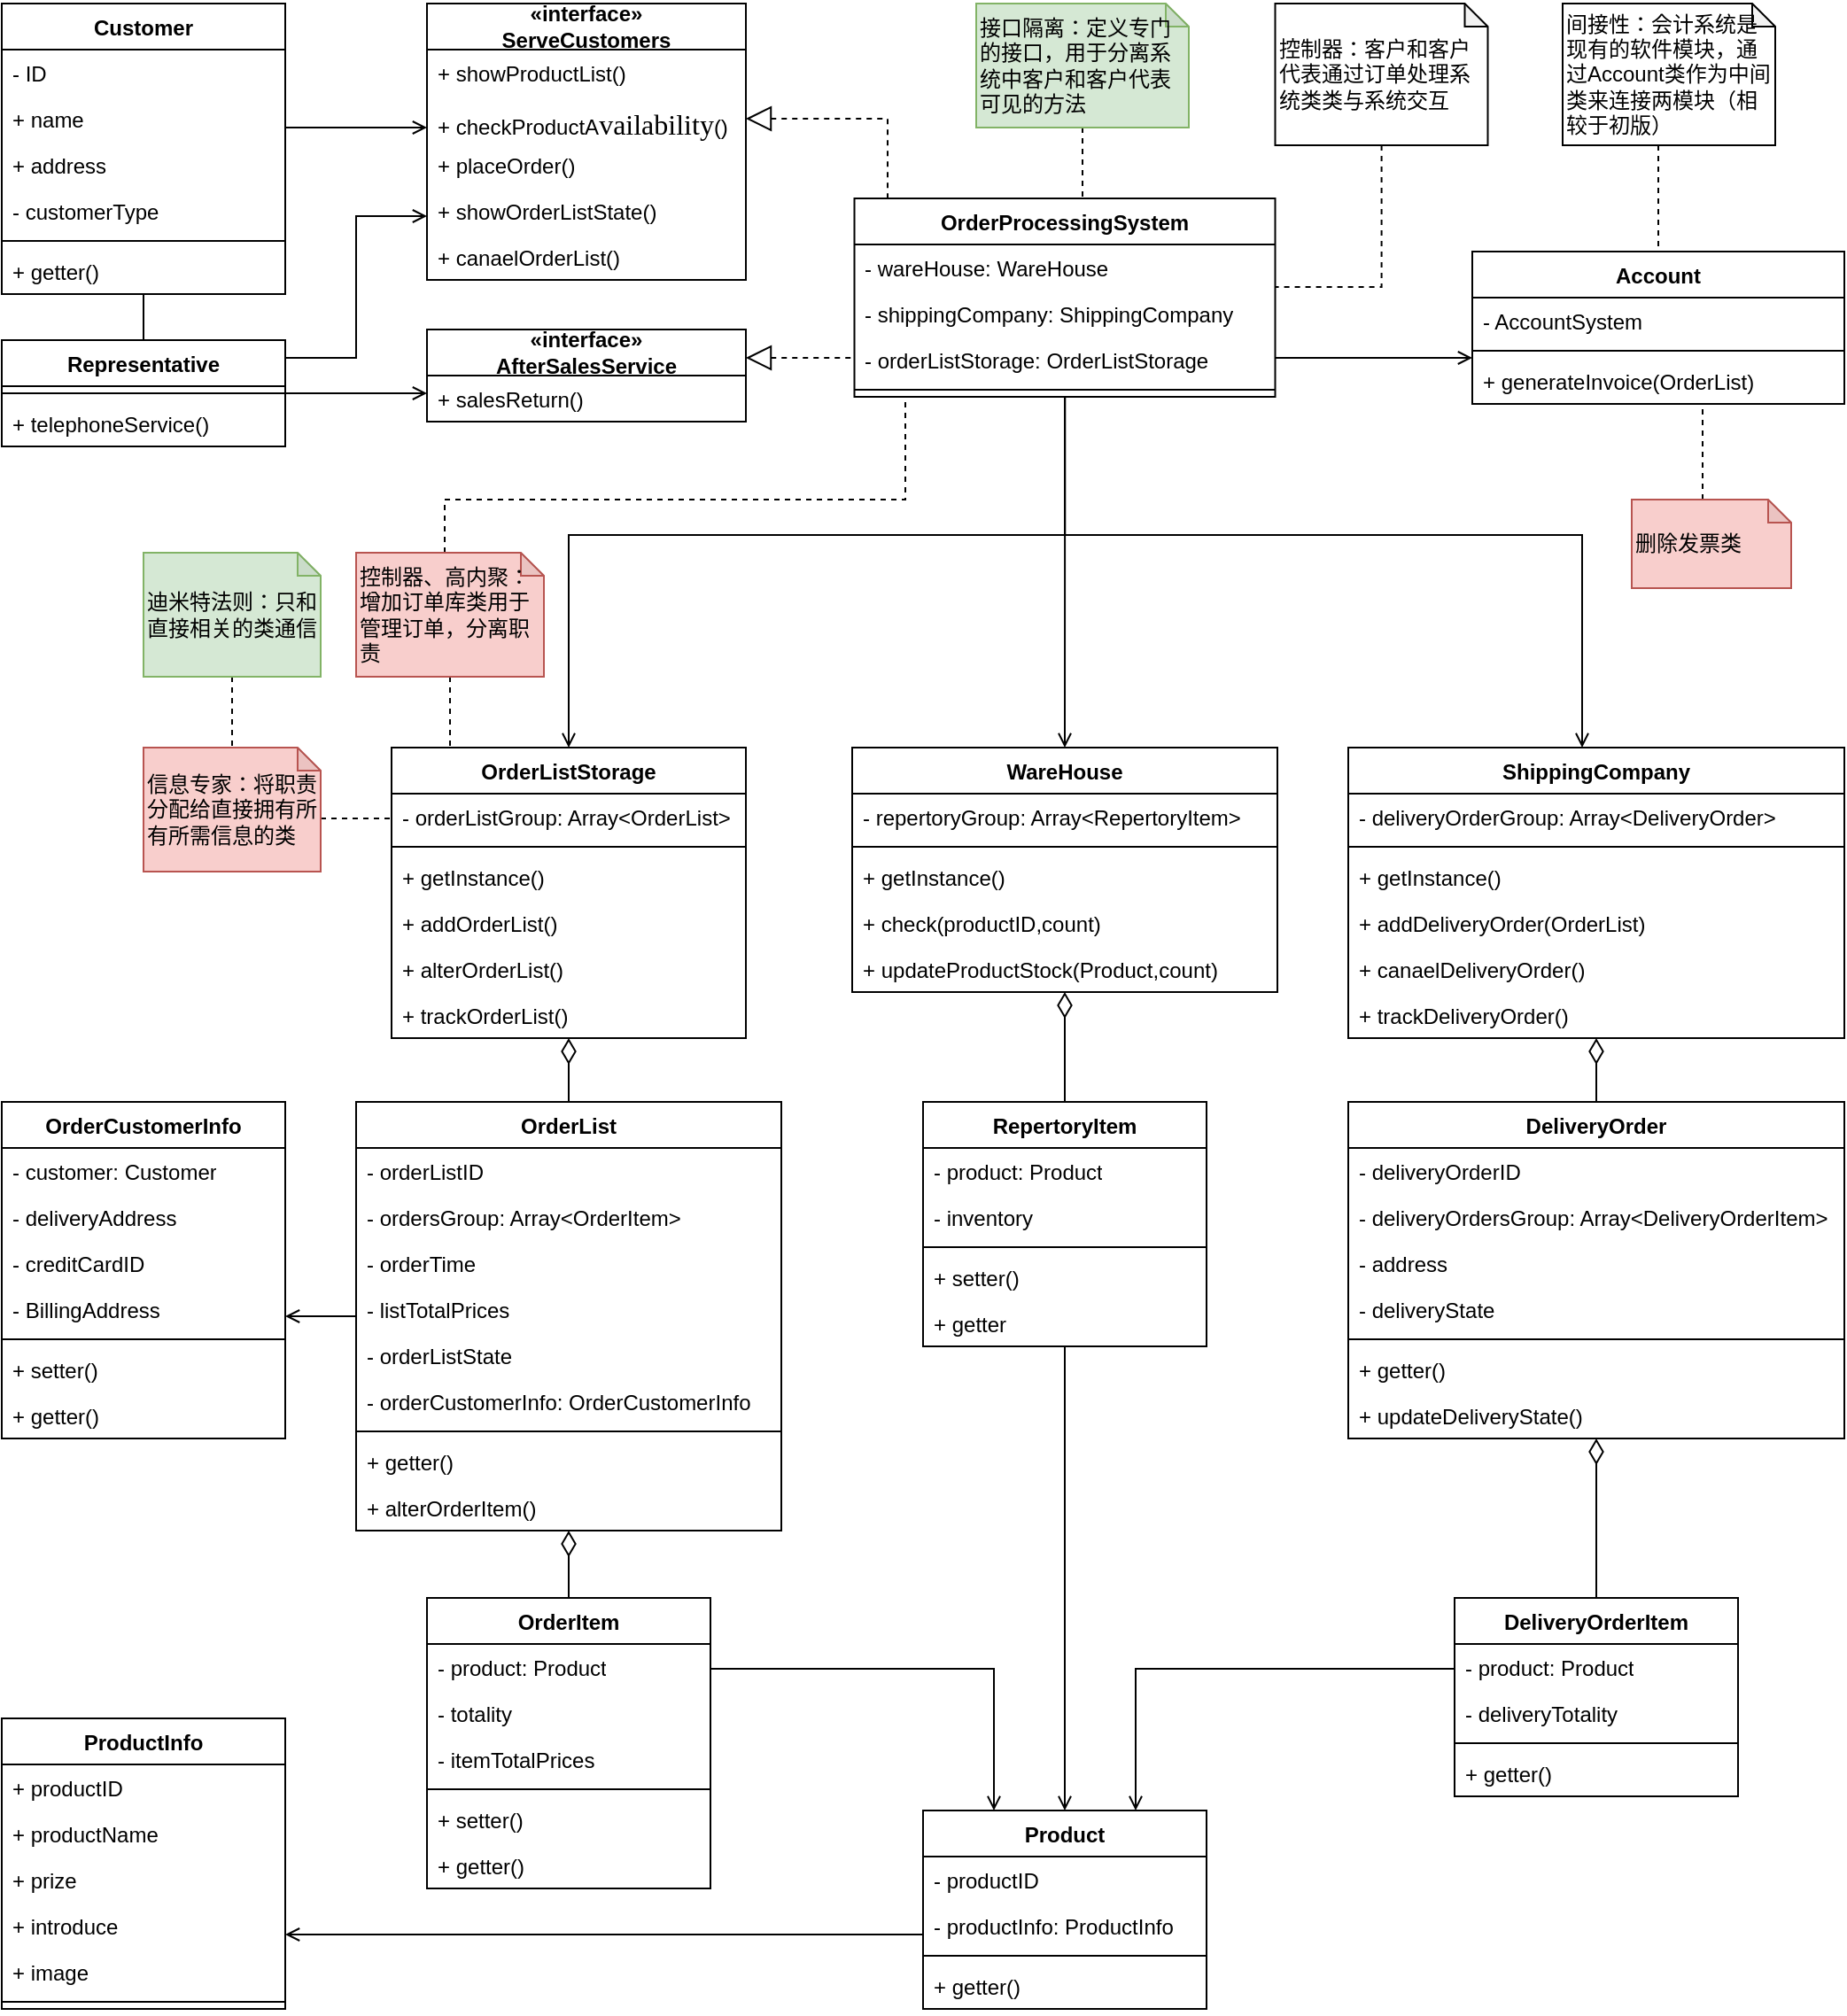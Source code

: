 <mxfile version="24.4.9" type="github">
  <diagram name="第 1 页" id="YoLmvKz0ONcq8kvsNemW">
    <mxGraphModel dx="1226" dy="1838" grid="1" gridSize="10" guides="1" tooltips="1" connect="1" arrows="1" fold="1" page="1" pageScale="1" pageWidth="827" pageHeight="1169" math="0" shadow="0">
      <root>
        <mxCell id="0" />
        <mxCell id="1" parent="0" />
        <mxCell id="kag4OPYqTZF7L1LVvonz-1" style="edgeStyle=orthogonalEdgeStyle;rounded=0;orthogonalLoop=1;jettySize=auto;html=1;endArrow=none;endFill=0;movable=1;resizable=1;rotatable=1;deletable=1;editable=1;locked=0;connectable=1;" edge="1" parent="1" source="kag4OPYqTZF7L1LVvonz-3" target="kag4OPYqTZF7L1LVvonz-12">
          <mxGeometry relative="1" as="geometry">
            <Array as="points">
              <mxPoint x="320" y="220" />
            </Array>
          </mxGeometry>
        </mxCell>
        <mxCell id="kag4OPYqTZF7L1LVvonz-2" style="edgeStyle=orthogonalEdgeStyle;rounded=0;orthogonalLoop=1;jettySize=auto;html=1;endArrow=open;endFill=0;movable=1;resizable=1;rotatable=1;deletable=1;editable=1;locked=0;connectable=1;" edge="1" parent="1" source="kag4OPYqTZF7L1LVvonz-3" target="kag4OPYqTZF7L1LVvonz-122">
          <mxGeometry relative="1" as="geometry">
            <Array as="points">
              <mxPoint x="470" y="70" />
              <mxPoint x="470" y="70" />
            </Array>
          </mxGeometry>
        </mxCell>
        <mxCell id="kag4OPYqTZF7L1LVvonz-3" value="Customer" style="swimlane;fontStyle=1;align=center;verticalAlign=top;childLayout=stackLayout;horizontal=1;startSize=26;horizontalStack=0;resizeParent=1;resizeParentMax=0;resizeLast=0;collapsible=1;marginBottom=0;whiteSpace=wrap;html=1;movable=1;resizable=1;rotatable=1;deletable=1;editable=1;locked=0;connectable=1;" vertex="1" parent="1">
          <mxGeometry x="240" width="160" height="164" as="geometry" />
        </mxCell>
        <mxCell id="kag4OPYqTZF7L1LVvonz-4" value="- ID" style="text;strokeColor=none;fillColor=none;align=left;verticalAlign=top;spacingLeft=4;spacingRight=4;overflow=hidden;rotatable=1;points=[[0,0.5],[1,0.5]];portConstraint=eastwest;whiteSpace=wrap;html=1;movable=1;resizable=1;deletable=1;editable=1;locked=0;connectable=1;" vertex="1" parent="kag4OPYqTZF7L1LVvonz-3">
          <mxGeometry y="26" width="160" height="26" as="geometry" />
        </mxCell>
        <mxCell id="kag4OPYqTZF7L1LVvonz-5" value="+ name" style="text;strokeColor=none;fillColor=none;align=left;verticalAlign=top;spacingLeft=4;spacingRight=4;overflow=hidden;rotatable=1;points=[[0,0.5],[1,0.5]];portConstraint=eastwest;whiteSpace=wrap;html=1;movable=1;resizable=1;deletable=1;editable=1;locked=0;connectable=1;" vertex="1" parent="kag4OPYqTZF7L1LVvonz-3">
          <mxGeometry y="52" width="160" height="26" as="geometry" />
        </mxCell>
        <mxCell id="kag4OPYqTZF7L1LVvonz-6" value="+ address" style="text;strokeColor=none;fillColor=none;align=left;verticalAlign=top;spacingLeft=4;spacingRight=4;overflow=hidden;rotatable=1;points=[[0,0.5],[1,0.5]];portConstraint=eastwest;whiteSpace=wrap;html=1;movable=1;resizable=1;deletable=1;editable=1;locked=0;connectable=1;" vertex="1" parent="kag4OPYqTZF7L1LVvonz-3">
          <mxGeometry y="78" width="160" height="26" as="geometry" />
        </mxCell>
        <mxCell id="kag4OPYqTZF7L1LVvonz-7" value="- customerType" style="text;strokeColor=none;fillColor=none;align=left;verticalAlign=top;spacingLeft=4;spacingRight=4;overflow=hidden;rotatable=1;points=[[0,0.5],[1,0.5]];portConstraint=eastwest;whiteSpace=wrap;html=1;movable=1;resizable=1;deletable=1;editable=1;locked=0;connectable=1;" vertex="1" parent="kag4OPYqTZF7L1LVvonz-3">
          <mxGeometry y="104" width="160" height="26" as="geometry" />
        </mxCell>
        <mxCell id="kag4OPYqTZF7L1LVvonz-8" value="" style="line;strokeWidth=1;fillColor=none;align=left;verticalAlign=middle;spacingTop=-1;spacingLeft=3;spacingRight=3;rotatable=1;labelPosition=right;points=[];portConstraint=eastwest;strokeColor=inherit;movable=1;resizable=1;deletable=1;editable=1;locked=0;connectable=1;" vertex="1" parent="kag4OPYqTZF7L1LVvonz-3">
          <mxGeometry y="130" width="160" height="8" as="geometry" />
        </mxCell>
        <mxCell id="kag4OPYqTZF7L1LVvonz-9" value="+ getter()" style="text;strokeColor=none;fillColor=none;align=left;verticalAlign=top;spacingLeft=4;spacingRight=4;overflow=hidden;rotatable=1;points=[[0,0.5],[1,0.5]];portConstraint=eastwest;whiteSpace=wrap;html=1;movable=1;resizable=1;deletable=1;editable=1;locked=0;connectable=1;" vertex="1" parent="kag4OPYqTZF7L1LVvonz-3">
          <mxGeometry y="138" width="160" height="26" as="geometry" />
        </mxCell>
        <mxCell id="kag4OPYqTZF7L1LVvonz-10" style="edgeStyle=orthogonalEdgeStyle;rounded=0;orthogonalLoop=1;jettySize=auto;html=1;endArrow=open;endFill=0;movable=1;resizable=1;rotatable=1;deletable=1;editable=1;locked=0;connectable=1;" edge="1" parent="1" source="kag4OPYqTZF7L1LVvonz-12" target="kag4OPYqTZF7L1LVvonz-122">
          <mxGeometry relative="1" as="geometry">
            <Array as="points">
              <mxPoint x="440" y="200" />
              <mxPoint x="440" y="120" />
            </Array>
          </mxGeometry>
        </mxCell>
        <mxCell id="kag4OPYqTZF7L1LVvonz-11" style="edgeStyle=orthogonalEdgeStyle;rounded=0;orthogonalLoop=1;jettySize=auto;html=1;endArrow=open;endFill=0;movable=1;resizable=1;rotatable=1;deletable=1;editable=1;locked=0;connectable=1;" edge="1" parent="1" source="kag4OPYqTZF7L1LVvonz-12" target="kag4OPYqTZF7L1LVvonz-129">
          <mxGeometry relative="1" as="geometry">
            <Array as="points">
              <mxPoint x="440" y="220" />
              <mxPoint x="440" y="220" />
            </Array>
          </mxGeometry>
        </mxCell>
        <mxCell id="kag4OPYqTZF7L1LVvonz-12" value="Representative" style="swimlane;fontStyle=1;align=center;verticalAlign=top;childLayout=stackLayout;horizontal=1;startSize=26;horizontalStack=0;resizeParent=1;resizeParentMax=0;resizeLast=0;collapsible=1;marginBottom=0;whiteSpace=wrap;html=1;movable=1;resizable=1;rotatable=1;deletable=1;editable=1;locked=0;connectable=1;" vertex="1" parent="1">
          <mxGeometry x="240" y="190" width="160" height="60" as="geometry" />
        </mxCell>
        <mxCell id="kag4OPYqTZF7L1LVvonz-13" value="" style="line;strokeWidth=1;fillColor=none;align=left;verticalAlign=middle;spacingTop=-1;spacingLeft=3;spacingRight=3;rotatable=1;labelPosition=right;points=[];portConstraint=eastwest;strokeColor=inherit;movable=1;resizable=1;deletable=1;editable=1;locked=0;connectable=1;" vertex="1" parent="kag4OPYqTZF7L1LVvonz-12">
          <mxGeometry y="26" width="160" height="8" as="geometry" />
        </mxCell>
        <mxCell id="kag4OPYqTZF7L1LVvonz-14" value="+ telephoneService()" style="text;strokeColor=none;fillColor=none;align=left;verticalAlign=top;spacingLeft=4;spacingRight=4;overflow=hidden;rotatable=1;points=[[0,0.5],[1,0.5]];portConstraint=eastwest;whiteSpace=wrap;html=1;movable=1;resizable=1;deletable=1;editable=1;locked=0;connectable=1;" vertex="1" parent="kag4OPYqTZF7L1LVvonz-12">
          <mxGeometry y="34" width="160" height="26" as="geometry" />
        </mxCell>
        <mxCell id="kag4OPYqTZF7L1LVvonz-15" style="edgeStyle=orthogonalEdgeStyle;rounded=0;orthogonalLoop=1;jettySize=auto;html=1;endArrow=open;endFill=0;startSize=6;endSize=6;movable=1;resizable=1;rotatable=1;deletable=1;editable=1;locked=0;connectable=1;" edge="1" parent="1" source="kag4OPYqTZF7L1LVvonz-16" target="kag4OPYqTZF7L1LVvonz-21">
          <mxGeometry relative="1" as="geometry">
            <mxPoint x="770" y="416" as="targetPoint" />
            <Array as="points">
              <mxPoint x="580" y="1090" />
              <mxPoint x="580" y="1090" />
            </Array>
          </mxGeometry>
        </mxCell>
        <mxCell id="kag4OPYqTZF7L1LVvonz-16" value="Product" style="swimlane;fontStyle=1;align=center;verticalAlign=top;childLayout=stackLayout;horizontal=1;startSize=26;horizontalStack=0;resizeParent=1;resizeParentMax=0;resizeLast=0;collapsible=1;marginBottom=0;whiteSpace=wrap;html=1;movable=1;resizable=1;rotatable=1;deletable=1;editable=1;locked=0;connectable=1;" vertex="1" parent="1">
          <mxGeometry x="760" y="1020" width="160" height="112" as="geometry" />
        </mxCell>
        <mxCell id="kag4OPYqTZF7L1LVvonz-17" value="- productID" style="text;strokeColor=none;fillColor=none;align=left;verticalAlign=top;spacingLeft=4;spacingRight=4;overflow=hidden;rotatable=1;points=[[0,0.5],[1,0.5]];portConstraint=eastwest;whiteSpace=wrap;html=1;movable=1;resizable=1;deletable=1;editable=1;locked=0;connectable=1;" vertex="1" parent="kag4OPYqTZF7L1LVvonz-16">
          <mxGeometry y="26" width="160" height="26" as="geometry" />
        </mxCell>
        <mxCell id="kag4OPYqTZF7L1LVvonz-18" value="- productInfo: ProductInfo" style="text;strokeColor=none;fillColor=none;align=left;verticalAlign=top;spacingLeft=4;spacingRight=4;overflow=hidden;rotatable=1;points=[[0,0.5],[1,0.5]];portConstraint=eastwest;whiteSpace=wrap;html=1;movable=1;resizable=1;deletable=1;editable=1;locked=0;connectable=1;" vertex="1" parent="kag4OPYqTZF7L1LVvonz-16">
          <mxGeometry y="52" width="160" height="26" as="geometry" />
        </mxCell>
        <mxCell id="kag4OPYqTZF7L1LVvonz-19" value="" style="line;strokeWidth=1;fillColor=none;align=left;verticalAlign=middle;spacingTop=-1;spacingLeft=3;spacingRight=3;rotatable=1;labelPosition=right;points=[];portConstraint=eastwest;strokeColor=inherit;movable=1;resizable=1;deletable=1;editable=1;locked=0;connectable=1;" vertex="1" parent="kag4OPYqTZF7L1LVvonz-16">
          <mxGeometry y="78" width="160" height="8" as="geometry" />
        </mxCell>
        <mxCell id="kag4OPYqTZF7L1LVvonz-20" value="+ getter()" style="text;strokeColor=none;fillColor=none;align=left;verticalAlign=top;spacingLeft=4;spacingRight=4;overflow=hidden;rotatable=1;points=[[0,0.5],[1,0.5]];portConstraint=eastwest;whiteSpace=wrap;html=1;movable=1;resizable=1;deletable=1;editable=1;locked=0;connectable=1;" vertex="1" parent="kag4OPYqTZF7L1LVvonz-16">
          <mxGeometry y="86" width="160" height="26" as="geometry" />
        </mxCell>
        <mxCell id="kag4OPYqTZF7L1LVvonz-21" value="&lt;div style=&quot;text-align: left;&quot;&gt;&lt;span style=&quot;background-color: initial;&quot;&gt;ProductInfo&lt;/span&gt;&lt;/div&gt;" style="swimlane;fontStyle=1;align=center;verticalAlign=top;childLayout=stackLayout;horizontal=1;startSize=26;horizontalStack=0;resizeParent=1;resizeParentMax=0;resizeLast=0;collapsible=1;marginBottom=0;whiteSpace=wrap;html=1;movable=1;resizable=1;rotatable=1;deletable=1;editable=1;locked=0;connectable=1;" vertex="1" parent="1">
          <mxGeometry x="240" y="968" width="160" height="164" as="geometry" />
        </mxCell>
        <mxCell id="kag4OPYqTZF7L1LVvonz-22" value="+ productID" style="text;strokeColor=none;fillColor=none;align=left;verticalAlign=top;spacingLeft=4;spacingRight=4;overflow=hidden;rotatable=1;points=[[0,0.5],[1,0.5]];portConstraint=eastwest;whiteSpace=wrap;html=1;movable=1;resizable=1;deletable=1;editable=1;locked=0;connectable=1;" vertex="1" parent="kag4OPYqTZF7L1LVvonz-21">
          <mxGeometry y="26" width="160" height="26" as="geometry" />
        </mxCell>
        <mxCell id="kag4OPYqTZF7L1LVvonz-23" value="+ productName" style="text;strokeColor=none;fillColor=none;align=left;verticalAlign=top;spacingLeft=4;spacingRight=4;overflow=hidden;rotatable=1;points=[[0,0.5],[1,0.5]];portConstraint=eastwest;whiteSpace=wrap;html=1;movable=1;resizable=1;deletable=1;editable=1;locked=0;connectable=1;" vertex="1" parent="kag4OPYqTZF7L1LVvonz-21">
          <mxGeometry y="52" width="160" height="26" as="geometry" />
        </mxCell>
        <mxCell id="kag4OPYqTZF7L1LVvonz-24" value="+ prize" style="text;strokeColor=none;fillColor=none;align=left;verticalAlign=top;spacingLeft=4;spacingRight=4;overflow=hidden;rotatable=1;points=[[0,0.5],[1,0.5]];portConstraint=eastwest;whiteSpace=wrap;html=1;movable=1;resizable=1;deletable=1;editable=1;locked=0;connectable=1;" vertex="1" parent="kag4OPYqTZF7L1LVvonz-21">
          <mxGeometry y="78" width="160" height="26" as="geometry" />
        </mxCell>
        <mxCell id="kag4OPYqTZF7L1LVvonz-25" value="+ introduce" style="text;strokeColor=none;fillColor=none;align=left;verticalAlign=top;spacingLeft=4;spacingRight=4;overflow=hidden;rotatable=1;points=[[0,0.5],[1,0.5]];portConstraint=eastwest;whiteSpace=wrap;html=1;movable=1;resizable=1;deletable=1;editable=1;locked=0;connectable=1;" vertex="1" parent="kag4OPYqTZF7L1LVvonz-21">
          <mxGeometry y="104" width="160" height="26" as="geometry" />
        </mxCell>
        <mxCell id="kag4OPYqTZF7L1LVvonz-26" value="+ image" style="text;strokeColor=none;fillColor=none;align=left;verticalAlign=top;spacingLeft=4;spacingRight=4;overflow=hidden;rotatable=1;points=[[0,0.5],[1,0.5]];portConstraint=eastwest;whiteSpace=wrap;html=1;movable=1;resizable=1;deletable=1;editable=1;locked=0;connectable=1;" vertex="1" parent="kag4OPYqTZF7L1LVvonz-21">
          <mxGeometry y="130" width="160" height="26" as="geometry" />
        </mxCell>
        <mxCell id="kag4OPYqTZF7L1LVvonz-27" value="" style="line;strokeWidth=1;fillColor=none;align=left;verticalAlign=middle;spacingTop=-1;spacingLeft=3;spacingRight=3;rotatable=1;labelPosition=right;points=[];portConstraint=eastwest;strokeColor=inherit;movable=1;resizable=1;deletable=1;editable=1;locked=0;connectable=1;" vertex="1" parent="kag4OPYqTZF7L1LVvonz-21">
          <mxGeometry y="156" width="160" height="8" as="geometry" />
        </mxCell>
        <mxCell id="kag4OPYqTZF7L1LVvonz-28" style="edgeStyle=orthogonalEdgeStyle;rounded=0;orthogonalLoop=1;jettySize=auto;html=1;entryX=0.5;entryY=0;entryDx=0;entryDy=0;endArrow=none;endFill=0;startArrow=diamondThin;startFill=0;targetPerimeterSpacing=0;sourcePerimeterSpacing=0;endSize=6;startSize=12;movable=1;resizable=1;rotatable=1;deletable=1;editable=1;locked=0;connectable=1;" edge="1" parent="1" source="kag4OPYqTZF7L1LVvonz-30" target="kag4OPYqTZF7L1LVvonz-41">
          <mxGeometry relative="1" as="geometry" />
        </mxCell>
        <mxCell id="kag4OPYqTZF7L1LVvonz-29" style="edgeStyle=orthogonalEdgeStyle;rounded=0;orthogonalLoop=1;jettySize=auto;html=1;endArrow=open;endFill=0;movable=1;resizable=1;rotatable=1;deletable=1;editable=1;locked=0;connectable=1;" edge="1" parent="1" source="kag4OPYqTZF7L1LVvonz-30" target="kag4OPYqTZF7L1LVvonz-48">
          <mxGeometry relative="1" as="geometry">
            <Array as="points">
              <mxPoint x="440" y="715" />
              <mxPoint x="440" y="715" />
            </Array>
          </mxGeometry>
        </mxCell>
        <mxCell id="kag4OPYqTZF7L1LVvonz-30" value="OrderList" style="swimlane;fontStyle=1;align=center;verticalAlign=top;childLayout=stackLayout;horizontal=1;startSize=26;horizontalStack=0;resizeParent=1;resizeParentMax=0;resizeLast=0;collapsible=1;marginBottom=0;whiteSpace=wrap;html=1;movable=1;resizable=1;rotatable=1;deletable=1;editable=1;locked=0;connectable=1;" vertex="1" parent="1">
          <mxGeometry x="440" y="620" width="240" height="242" as="geometry" />
        </mxCell>
        <mxCell id="kag4OPYqTZF7L1LVvonz-31" value="- orderListID" style="text;strokeColor=none;fillColor=none;align=left;verticalAlign=top;spacingLeft=4;spacingRight=4;overflow=hidden;rotatable=1;points=[[0,0.5],[1,0.5]];portConstraint=eastwest;whiteSpace=wrap;html=1;movable=1;resizable=1;deletable=1;editable=1;locked=0;connectable=1;" vertex="1" parent="kag4OPYqTZF7L1LVvonz-30">
          <mxGeometry y="26" width="240" height="26" as="geometry" />
        </mxCell>
        <mxCell id="kag4OPYqTZF7L1LVvonz-32" value="- ordersGroup: Array&amp;lt;OrderItem&amp;gt;" style="text;strokeColor=none;fillColor=none;align=left;verticalAlign=top;spacingLeft=4;spacingRight=4;overflow=hidden;rotatable=1;points=[[0,0.5],[1,0.5]];portConstraint=eastwest;whiteSpace=wrap;html=1;movable=1;resizable=1;deletable=1;editable=1;locked=0;connectable=1;" vertex="1" parent="kag4OPYqTZF7L1LVvonz-30">
          <mxGeometry y="52" width="240" height="26" as="geometry" />
        </mxCell>
        <mxCell id="kag4OPYqTZF7L1LVvonz-33" value="- orderTime" style="text;strokeColor=none;fillColor=none;align=left;verticalAlign=top;spacingLeft=4;spacingRight=4;overflow=hidden;rotatable=1;points=[[0,0.5],[1,0.5]];portConstraint=eastwest;whiteSpace=wrap;html=1;movable=1;resizable=1;deletable=1;editable=1;locked=0;connectable=1;" vertex="1" parent="kag4OPYqTZF7L1LVvonz-30">
          <mxGeometry y="78" width="240" height="26" as="geometry" />
        </mxCell>
        <mxCell id="kag4OPYqTZF7L1LVvonz-34" value="- listTotalPrices" style="text;strokeColor=none;fillColor=none;align=left;verticalAlign=top;spacingLeft=4;spacingRight=4;overflow=hidden;rotatable=1;points=[[0,0.5],[1,0.5]];portConstraint=eastwest;whiteSpace=wrap;html=1;movable=1;resizable=1;deletable=1;editable=1;locked=0;connectable=1;" vertex="1" parent="kag4OPYqTZF7L1LVvonz-30">
          <mxGeometry y="104" width="240" height="26" as="geometry" />
        </mxCell>
        <mxCell id="kag4OPYqTZF7L1LVvonz-35" value="- orderListState" style="text;strokeColor=none;fillColor=none;align=left;verticalAlign=top;spacingLeft=4;spacingRight=4;overflow=hidden;rotatable=1;points=[[0,0.5],[1,0.5]];portConstraint=eastwest;whiteSpace=wrap;html=1;movable=1;resizable=1;deletable=1;editable=1;locked=0;connectable=1;" vertex="1" parent="kag4OPYqTZF7L1LVvonz-30">
          <mxGeometry y="130" width="240" height="26" as="geometry" />
        </mxCell>
        <mxCell id="kag4OPYqTZF7L1LVvonz-36" value="- orderCustomerInfo: OrderCustomerInfo" style="text;strokeColor=none;fillColor=none;align=left;verticalAlign=top;spacingLeft=4;spacingRight=4;overflow=hidden;rotatable=1;points=[[0,0.5],[1,0.5]];portConstraint=eastwest;whiteSpace=wrap;html=1;movable=1;resizable=1;deletable=1;editable=1;locked=0;connectable=1;" vertex="1" parent="kag4OPYqTZF7L1LVvonz-30">
          <mxGeometry y="156" width="240" height="26" as="geometry" />
        </mxCell>
        <mxCell id="kag4OPYqTZF7L1LVvonz-37" value="" style="line;strokeWidth=1;fillColor=none;align=left;verticalAlign=middle;spacingTop=-1;spacingLeft=3;spacingRight=3;rotatable=1;labelPosition=right;points=[];portConstraint=eastwest;strokeColor=inherit;movable=1;resizable=1;deletable=1;editable=1;locked=0;connectable=1;" vertex="1" parent="kag4OPYqTZF7L1LVvonz-30">
          <mxGeometry y="182" width="240" height="8" as="geometry" />
        </mxCell>
        <mxCell id="kag4OPYqTZF7L1LVvonz-38" value="+ getter()" style="text;strokeColor=none;fillColor=none;align=left;verticalAlign=top;spacingLeft=4;spacingRight=4;overflow=hidden;rotatable=1;points=[[0,0.5],[1,0.5]];portConstraint=eastwest;whiteSpace=wrap;html=1;movable=1;resizable=1;deletable=1;editable=1;locked=0;connectable=1;" vertex="1" parent="kag4OPYqTZF7L1LVvonz-30">
          <mxGeometry y="190" width="240" height="26" as="geometry" />
        </mxCell>
        <mxCell id="kag4OPYqTZF7L1LVvonz-39" value="+ alterOrderItem()" style="text;strokeColor=none;fillColor=none;align=left;verticalAlign=top;spacingLeft=4;spacingRight=4;overflow=hidden;rotatable=1;points=[[0,0.5],[1,0.5]];portConstraint=eastwest;whiteSpace=wrap;html=1;movable=1;resizable=1;deletable=1;editable=1;locked=0;connectable=1;" vertex="1" parent="kag4OPYqTZF7L1LVvonz-30">
          <mxGeometry y="216" width="240" height="26" as="geometry" />
        </mxCell>
        <mxCell id="kag4OPYqTZF7L1LVvonz-40" style="edgeStyle=orthogonalEdgeStyle;rounded=0;orthogonalLoop=1;jettySize=auto;html=1;endArrow=open;endFill=0;movable=1;resizable=1;rotatable=1;deletable=1;editable=1;locked=0;connectable=1;" edge="1" parent="1" source="kag4OPYqTZF7L1LVvonz-41" target="kag4OPYqTZF7L1LVvonz-16">
          <mxGeometry relative="1" as="geometry">
            <Array as="points">
              <mxPoint x="800" y="940" />
            </Array>
          </mxGeometry>
        </mxCell>
        <mxCell id="kag4OPYqTZF7L1LVvonz-41" value="OrderItem" style="swimlane;fontStyle=1;align=center;verticalAlign=top;childLayout=stackLayout;horizontal=1;startSize=26;horizontalStack=0;resizeParent=1;resizeParentMax=0;resizeLast=0;collapsible=1;marginBottom=0;whiteSpace=wrap;html=1;movable=1;resizable=1;rotatable=1;deletable=1;editable=1;locked=0;connectable=1;" vertex="1" parent="1">
          <mxGeometry x="480" y="900" width="160" height="164" as="geometry" />
        </mxCell>
        <mxCell id="kag4OPYqTZF7L1LVvonz-42" value="- product: Product" style="text;strokeColor=none;fillColor=none;align=left;verticalAlign=top;spacingLeft=4;spacingRight=4;overflow=hidden;rotatable=1;points=[[0,0.5],[1,0.5]];portConstraint=eastwest;whiteSpace=wrap;html=1;movable=1;resizable=1;deletable=1;editable=1;locked=0;connectable=1;" vertex="1" parent="kag4OPYqTZF7L1LVvonz-41">
          <mxGeometry y="26" width="160" height="26" as="geometry" />
        </mxCell>
        <mxCell id="kag4OPYqTZF7L1LVvonz-43" value="-&amp;nbsp;totality" style="text;strokeColor=none;fillColor=none;align=left;verticalAlign=top;spacingLeft=4;spacingRight=4;overflow=hidden;rotatable=1;points=[[0,0.5],[1,0.5]];portConstraint=eastwest;whiteSpace=wrap;html=1;movable=1;resizable=1;deletable=1;editable=1;locked=0;connectable=1;" vertex="1" parent="kag4OPYqTZF7L1LVvonz-41">
          <mxGeometry y="52" width="160" height="26" as="geometry" />
        </mxCell>
        <mxCell id="kag4OPYqTZF7L1LVvonz-44" value="- itemTotalPrices" style="text;strokeColor=none;fillColor=none;align=left;verticalAlign=top;spacingLeft=4;spacingRight=4;overflow=hidden;rotatable=1;points=[[0,0.5],[1,0.5]];portConstraint=eastwest;whiteSpace=wrap;html=1;movable=1;resizable=1;deletable=1;editable=1;locked=0;connectable=1;" vertex="1" parent="kag4OPYqTZF7L1LVvonz-41">
          <mxGeometry y="78" width="160" height="26" as="geometry" />
        </mxCell>
        <mxCell id="kag4OPYqTZF7L1LVvonz-45" value="" style="line;strokeWidth=1;fillColor=none;align=left;verticalAlign=middle;spacingTop=-1;spacingLeft=3;spacingRight=3;rotatable=1;labelPosition=right;points=[];portConstraint=eastwest;strokeColor=inherit;movable=1;resizable=1;deletable=1;editable=1;locked=0;connectable=1;" vertex="1" parent="kag4OPYqTZF7L1LVvonz-41">
          <mxGeometry y="104" width="160" height="8" as="geometry" />
        </mxCell>
        <mxCell id="kag4OPYqTZF7L1LVvonz-46" value="+ setter()" style="text;strokeColor=none;fillColor=none;align=left;verticalAlign=top;spacingLeft=4;spacingRight=4;overflow=hidden;rotatable=1;points=[[0,0.5],[1,0.5]];portConstraint=eastwest;whiteSpace=wrap;html=1;movable=1;resizable=1;deletable=1;editable=1;locked=0;connectable=1;" vertex="1" parent="kag4OPYqTZF7L1LVvonz-41">
          <mxGeometry y="112" width="160" height="26" as="geometry" />
        </mxCell>
        <mxCell id="kag4OPYqTZF7L1LVvonz-47" value="+ getter()" style="text;strokeColor=none;fillColor=none;align=left;verticalAlign=top;spacingLeft=4;spacingRight=4;overflow=hidden;rotatable=1;points=[[0,0.5],[1,0.5]];portConstraint=eastwest;whiteSpace=wrap;html=1;movable=1;resizable=1;deletable=1;editable=1;locked=0;connectable=1;" vertex="1" parent="kag4OPYqTZF7L1LVvonz-41">
          <mxGeometry y="138" width="160" height="26" as="geometry" />
        </mxCell>
        <mxCell id="kag4OPYqTZF7L1LVvonz-48" value="&lt;span style=&quot;text-align: left;&quot;&gt;OrderCustomerInfo&lt;/span&gt;" style="swimlane;fontStyle=1;align=center;verticalAlign=top;childLayout=stackLayout;horizontal=1;startSize=26;horizontalStack=0;resizeParent=1;resizeParentMax=0;resizeLast=0;collapsible=1;marginBottom=0;whiteSpace=wrap;html=1;movable=1;resizable=1;rotatable=1;deletable=1;editable=1;locked=0;connectable=1;" vertex="1" parent="1">
          <mxGeometry x="240" y="620" width="160" height="190" as="geometry" />
        </mxCell>
        <mxCell id="kag4OPYqTZF7L1LVvonz-49" value="- customer: Customer" style="text;strokeColor=none;fillColor=none;align=left;verticalAlign=top;spacingLeft=4;spacingRight=4;overflow=hidden;rotatable=1;points=[[0,0.5],[1,0.5]];portConstraint=eastwest;whiteSpace=wrap;html=1;movable=1;resizable=1;deletable=1;editable=1;locked=0;connectable=1;" vertex="1" parent="kag4OPYqTZF7L1LVvonz-48">
          <mxGeometry y="26" width="160" height="26" as="geometry" />
        </mxCell>
        <mxCell id="kag4OPYqTZF7L1LVvonz-50" value="- deliveryAddress" style="text;strokeColor=none;fillColor=none;align=left;verticalAlign=top;spacingLeft=4;spacingRight=4;overflow=hidden;rotatable=1;points=[[0,0.5],[1,0.5]];portConstraint=eastwest;whiteSpace=wrap;html=1;movable=1;resizable=1;deletable=1;editable=1;locked=0;connectable=1;" vertex="1" parent="kag4OPYqTZF7L1LVvonz-48">
          <mxGeometry y="52" width="160" height="26" as="geometry" />
        </mxCell>
        <mxCell id="kag4OPYqTZF7L1LVvonz-51" value="- creditCardID" style="text;strokeColor=none;fillColor=none;align=left;verticalAlign=top;spacingLeft=4;spacingRight=4;overflow=hidden;rotatable=1;points=[[0,0.5],[1,0.5]];portConstraint=eastwest;whiteSpace=wrap;html=1;movable=1;resizable=1;deletable=1;editable=1;locked=0;connectable=1;" vertex="1" parent="kag4OPYqTZF7L1LVvonz-48">
          <mxGeometry y="78" width="160" height="26" as="geometry" />
        </mxCell>
        <mxCell id="kag4OPYqTZF7L1LVvonz-52" value="- BillingAddress" style="text;strokeColor=none;fillColor=none;align=left;verticalAlign=top;spacingLeft=4;spacingRight=4;overflow=hidden;rotatable=1;points=[[0,0.5],[1,0.5]];portConstraint=eastwest;whiteSpace=wrap;html=1;movable=1;resizable=1;deletable=1;editable=1;locked=0;connectable=1;" vertex="1" parent="kag4OPYqTZF7L1LVvonz-48">
          <mxGeometry y="104" width="160" height="26" as="geometry" />
        </mxCell>
        <mxCell id="kag4OPYqTZF7L1LVvonz-53" value="" style="line;strokeWidth=1;fillColor=none;align=left;verticalAlign=middle;spacingTop=-1;spacingLeft=3;spacingRight=3;rotatable=1;labelPosition=right;points=[];portConstraint=eastwest;strokeColor=inherit;movable=1;resizable=1;deletable=1;editable=1;locked=0;connectable=1;" vertex="1" parent="kag4OPYqTZF7L1LVvonz-48">
          <mxGeometry y="130" width="160" height="8" as="geometry" />
        </mxCell>
        <mxCell id="kag4OPYqTZF7L1LVvonz-54" value="+ setter()" style="text;strokeColor=none;fillColor=none;align=left;verticalAlign=top;spacingLeft=4;spacingRight=4;overflow=hidden;rotatable=1;points=[[0,0.5],[1,0.5]];portConstraint=eastwest;whiteSpace=wrap;html=1;movable=1;resizable=1;deletable=1;editable=1;locked=0;connectable=1;" vertex="1" parent="kag4OPYqTZF7L1LVvonz-48">
          <mxGeometry y="138" width="160" height="26" as="geometry" />
        </mxCell>
        <mxCell id="kag4OPYqTZF7L1LVvonz-55" value="+ getter()" style="text;strokeColor=none;fillColor=none;align=left;verticalAlign=top;spacingLeft=4;spacingRight=4;overflow=hidden;rotatable=1;points=[[0,0.5],[1,0.5]];portConstraint=eastwest;whiteSpace=wrap;html=1;movable=1;resizable=1;deletable=1;editable=1;locked=0;connectable=1;" vertex="1" parent="kag4OPYqTZF7L1LVvonz-48">
          <mxGeometry y="164" width="160" height="26" as="geometry" />
        </mxCell>
        <mxCell id="kag4OPYqTZF7L1LVvonz-56" style="edgeStyle=orthogonalEdgeStyle;rounded=0;orthogonalLoop=1;jettySize=auto;html=1;endArrow=none;endFill=0;entryX=0.5;entryY=0;entryDx=0;entryDy=0;startArrow=diamondThin;startFill=0;startSize=12;movable=1;resizable=1;rotatable=1;deletable=1;editable=1;locked=0;connectable=1;" edge="1" parent="1" source="kag4OPYqTZF7L1LVvonz-57" target="kag4OPYqTZF7L1LVvonz-63">
          <mxGeometry relative="1" as="geometry">
            <Array as="points">
              <mxPoint x="840" y="580" />
              <mxPoint x="840" y="580" />
            </Array>
          </mxGeometry>
        </mxCell>
        <mxCell id="kag4OPYqTZF7L1LVvonz-57" value="WareHouse" style="swimlane;fontStyle=1;align=center;verticalAlign=top;childLayout=stackLayout;horizontal=1;startSize=26;horizontalStack=0;resizeParent=1;resizeParentMax=0;resizeLast=0;collapsible=1;marginBottom=0;whiteSpace=wrap;html=1;movable=1;resizable=1;rotatable=1;deletable=1;editable=1;locked=0;connectable=1;" vertex="1" parent="1">
          <mxGeometry x="720" y="420" width="240" height="138" as="geometry" />
        </mxCell>
        <mxCell id="kag4OPYqTZF7L1LVvonz-58" value="- repertoryGroup: Array&amp;lt;RepertoryItem&amp;gt;&amp;nbsp;" style="text;strokeColor=none;fillColor=none;align=left;verticalAlign=top;spacingLeft=4;spacingRight=4;overflow=hidden;rotatable=1;points=[[0,0.5],[1,0.5]];portConstraint=eastwest;whiteSpace=wrap;html=1;movable=1;resizable=1;deletable=1;editable=1;locked=0;connectable=1;" vertex="1" parent="kag4OPYqTZF7L1LVvonz-57">
          <mxGeometry y="26" width="240" height="26" as="geometry" />
        </mxCell>
        <mxCell id="kag4OPYqTZF7L1LVvonz-59" value="" style="line;strokeWidth=1;fillColor=none;align=left;verticalAlign=middle;spacingTop=-1;spacingLeft=3;spacingRight=3;rotatable=1;labelPosition=right;points=[];portConstraint=eastwest;strokeColor=inherit;movable=1;resizable=1;deletable=1;editable=1;locked=0;connectable=1;" vertex="1" parent="kag4OPYqTZF7L1LVvonz-57">
          <mxGeometry y="52" width="240" height="8" as="geometry" />
        </mxCell>
        <mxCell id="kag4OPYqTZF7L1LVvonz-137" value="+ getInstance()" style="text;strokeColor=none;fillColor=none;align=left;verticalAlign=top;spacingLeft=4;spacingRight=4;overflow=hidden;rotatable=0;points=[[0,0.5],[1,0.5]];portConstraint=eastwest;whiteSpace=wrap;html=1;" vertex="1" parent="kag4OPYqTZF7L1LVvonz-57">
          <mxGeometry y="60" width="240" height="26" as="geometry" />
        </mxCell>
        <mxCell id="kag4OPYqTZF7L1LVvonz-60" value="+ check(productID,count)" style="text;strokeColor=none;fillColor=none;align=left;verticalAlign=top;spacingLeft=4;spacingRight=4;overflow=hidden;rotatable=1;points=[[0,0.5],[1,0.5]];portConstraint=eastwest;whiteSpace=wrap;html=1;movable=1;resizable=1;deletable=1;editable=1;locked=0;connectable=1;" vertex="1" parent="kag4OPYqTZF7L1LVvonz-57">
          <mxGeometry y="86" width="240" height="26" as="geometry" />
        </mxCell>
        <mxCell id="kag4OPYqTZF7L1LVvonz-61" value="+ updateProductStock(Product,count)" style="text;strokeColor=none;fillColor=none;align=left;verticalAlign=top;spacingLeft=4;spacingRight=4;overflow=hidden;rotatable=1;points=[[0,0.5],[1,0.5]];portConstraint=eastwest;whiteSpace=wrap;html=1;movable=1;resizable=1;deletable=1;editable=1;locked=0;connectable=1;" vertex="1" parent="kag4OPYqTZF7L1LVvonz-57">
          <mxGeometry y="112" width="240" height="26" as="geometry" />
        </mxCell>
        <mxCell id="kag4OPYqTZF7L1LVvonz-62" style="edgeStyle=orthogonalEdgeStyle;rounded=0;orthogonalLoop=1;jettySize=auto;html=1;endArrow=open;endFill=0;movable=1;resizable=1;rotatable=1;deletable=1;editable=1;locked=0;connectable=1;" edge="1" parent="1" source="kag4OPYqTZF7L1LVvonz-63" target="kag4OPYqTZF7L1LVvonz-16">
          <mxGeometry relative="1" as="geometry">
            <Array as="points">
              <mxPoint x="840" y="950" />
            </Array>
          </mxGeometry>
        </mxCell>
        <mxCell id="kag4OPYqTZF7L1LVvonz-63" value="RepertoryItem" style="swimlane;fontStyle=1;align=center;verticalAlign=top;childLayout=stackLayout;horizontal=1;startSize=26;horizontalStack=0;resizeParent=1;resizeParentMax=0;resizeLast=0;collapsible=1;marginBottom=0;whiteSpace=wrap;html=1;movable=1;resizable=1;rotatable=1;deletable=1;editable=1;locked=0;connectable=1;" vertex="1" parent="1">
          <mxGeometry x="760" y="620" width="160" height="138" as="geometry">
            <mxRectangle x="610" y="420" width="120" height="30" as="alternateBounds" />
          </mxGeometry>
        </mxCell>
        <mxCell id="kag4OPYqTZF7L1LVvonz-64" value="- product: Product" style="text;strokeColor=none;fillColor=none;align=left;verticalAlign=top;spacingLeft=4;spacingRight=4;overflow=hidden;rotatable=1;points=[[0,0.5],[1,0.5]];portConstraint=eastwest;whiteSpace=wrap;html=1;movable=1;resizable=1;deletable=1;editable=1;locked=0;connectable=1;" vertex="1" parent="kag4OPYqTZF7L1LVvonz-63">
          <mxGeometry y="26" width="160" height="26" as="geometry" />
        </mxCell>
        <mxCell id="kag4OPYqTZF7L1LVvonz-65" value="-&amp;nbsp;&lt;span style=&quot;background-color: initial;&quot;&gt;inventory&lt;/span&gt;" style="text;strokeColor=none;fillColor=none;align=left;verticalAlign=top;spacingLeft=4;spacingRight=4;overflow=hidden;rotatable=1;points=[[0,0.5],[1,0.5]];portConstraint=eastwest;whiteSpace=wrap;html=1;movable=1;resizable=1;deletable=1;editable=1;locked=0;connectable=1;" vertex="1" parent="kag4OPYqTZF7L1LVvonz-63">
          <mxGeometry y="52" width="160" height="26" as="geometry" />
        </mxCell>
        <mxCell id="kag4OPYqTZF7L1LVvonz-66" value="" style="line;strokeWidth=1;fillColor=none;align=left;verticalAlign=middle;spacingTop=-1;spacingLeft=3;spacingRight=3;rotatable=1;labelPosition=right;points=[];portConstraint=eastwest;strokeColor=inherit;movable=1;resizable=1;deletable=1;editable=1;locked=0;connectable=1;" vertex="1" parent="kag4OPYqTZF7L1LVvonz-63">
          <mxGeometry y="78" width="160" height="8" as="geometry" />
        </mxCell>
        <mxCell id="kag4OPYqTZF7L1LVvonz-67" value="+ setter()" style="text;strokeColor=none;fillColor=none;align=left;verticalAlign=top;spacingLeft=4;spacingRight=4;overflow=hidden;rotatable=1;points=[[0,0.5],[1,0.5]];portConstraint=eastwest;whiteSpace=wrap;html=1;movable=1;resizable=1;deletable=1;editable=1;locked=0;connectable=1;" vertex="1" parent="kag4OPYqTZF7L1LVvonz-63">
          <mxGeometry y="86" width="160" height="26" as="geometry" />
        </mxCell>
        <mxCell id="kag4OPYqTZF7L1LVvonz-68" value="+ getter" style="text;strokeColor=none;fillColor=none;align=left;verticalAlign=top;spacingLeft=4;spacingRight=4;overflow=hidden;rotatable=1;points=[[0,0.5],[1,0.5]];portConstraint=eastwest;whiteSpace=wrap;html=1;movable=1;resizable=1;deletable=1;editable=1;locked=0;connectable=1;" vertex="1" parent="kag4OPYqTZF7L1LVvonz-63">
          <mxGeometry y="112" width="160" height="26" as="geometry" />
        </mxCell>
        <mxCell id="kag4OPYqTZF7L1LVvonz-69" style="edgeStyle=orthogonalEdgeStyle;rounded=0;orthogonalLoop=1;jettySize=auto;html=1;endArrow=none;endFill=0;startArrow=diamondThin;startFill=0;endSize=6;startSize=12;movable=1;resizable=1;rotatable=1;deletable=1;editable=1;locked=0;connectable=1;" edge="1" parent="1" source="kag4OPYqTZF7L1LVvonz-70" target="kag4OPYqTZF7L1LVvonz-79">
          <mxGeometry relative="1" as="geometry" />
        </mxCell>
        <mxCell id="kag4OPYqTZF7L1LVvonz-70" value="DeliveryOrder" style="swimlane;fontStyle=1;align=center;verticalAlign=top;childLayout=stackLayout;horizontal=1;startSize=26;horizontalStack=0;resizeParent=1;resizeParentMax=0;resizeLast=0;collapsible=1;marginBottom=0;whiteSpace=wrap;html=1;movable=1;resizable=1;rotatable=1;deletable=1;editable=1;locked=0;connectable=1;" vertex="1" parent="1">
          <mxGeometry x="1000" y="620" width="280" height="190" as="geometry" />
        </mxCell>
        <mxCell id="kag4OPYqTZF7L1LVvonz-71" value="- deliveryOrderID" style="text;strokeColor=none;fillColor=none;align=left;verticalAlign=top;spacingLeft=4;spacingRight=4;overflow=hidden;rotatable=1;points=[[0,0.5],[1,0.5]];portConstraint=eastwest;whiteSpace=wrap;html=1;movable=1;resizable=1;deletable=1;editable=1;locked=0;connectable=1;" vertex="1" parent="kag4OPYqTZF7L1LVvonz-70">
          <mxGeometry y="26" width="280" height="26" as="geometry" />
        </mxCell>
        <mxCell id="kag4OPYqTZF7L1LVvonz-72" value="- deliveryOrdersGroup: Array&amp;lt;DeliveryOrderItem&amp;gt;" style="text;strokeColor=none;fillColor=none;align=left;verticalAlign=top;spacingLeft=4;spacingRight=4;overflow=hidden;rotatable=1;points=[[0,0.5],[1,0.5]];portConstraint=eastwest;whiteSpace=wrap;html=1;movable=1;resizable=1;deletable=1;editable=1;locked=0;connectable=1;" vertex="1" parent="kag4OPYqTZF7L1LVvonz-70">
          <mxGeometry y="52" width="280" height="26" as="geometry" />
        </mxCell>
        <mxCell id="kag4OPYqTZF7L1LVvonz-73" value="- address" style="text;strokeColor=none;fillColor=none;align=left;verticalAlign=top;spacingLeft=4;spacingRight=4;overflow=hidden;rotatable=1;points=[[0,0.5],[1,0.5]];portConstraint=eastwest;whiteSpace=wrap;html=1;movable=1;resizable=1;deletable=1;editable=1;locked=0;connectable=1;" vertex="1" parent="kag4OPYqTZF7L1LVvonz-70">
          <mxGeometry y="78" width="280" height="26" as="geometry" />
        </mxCell>
        <mxCell id="kag4OPYqTZF7L1LVvonz-74" value="- deliveryState" style="text;strokeColor=none;fillColor=none;align=left;verticalAlign=top;spacingLeft=4;spacingRight=4;overflow=hidden;rotatable=1;points=[[0,0.5],[1,0.5]];portConstraint=eastwest;whiteSpace=wrap;html=1;movable=1;resizable=1;deletable=1;editable=1;locked=0;connectable=1;" vertex="1" parent="kag4OPYqTZF7L1LVvonz-70">
          <mxGeometry y="104" width="280" height="26" as="geometry" />
        </mxCell>
        <mxCell id="kag4OPYqTZF7L1LVvonz-75" value="" style="line;strokeWidth=1;fillColor=none;align=left;verticalAlign=middle;spacingTop=-1;spacingLeft=3;spacingRight=3;rotatable=1;labelPosition=right;points=[];portConstraint=eastwest;strokeColor=inherit;movable=1;resizable=1;deletable=1;editable=1;locked=0;connectable=1;" vertex="1" parent="kag4OPYqTZF7L1LVvonz-70">
          <mxGeometry y="130" width="280" height="8" as="geometry" />
        </mxCell>
        <mxCell id="kag4OPYqTZF7L1LVvonz-76" value="+ getter()" style="text;strokeColor=none;fillColor=none;align=left;verticalAlign=top;spacingLeft=4;spacingRight=4;overflow=hidden;rotatable=1;points=[[0,0.5],[1,0.5]];portConstraint=eastwest;whiteSpace=wrap;html=1;movable=1;resizable=1;deletable=1;editable=1;locked=0;connectable=1;" vertex="1" parent="kag4OPYqTZF7L1LVvonz-70">
          <mxGeometry y="138" width="280" height="26" as="geometry" />
        </mxCell>
        <mxCell id="kag4OPYqTZF7L1LVvonz-77" value="+ updateDeliveryState()" style="text;strokeColor=none;fillColor=none;align=left;verticalAlign=top;spacingLeft=4;spacingRight=4;overflow=hidden;rotatable=1;points=[[0,0.5],[1,0.5]];portConstraint=eastwest;whiteSpace=wrap;html=1;movable=1;resizable=1;deletable=1;editable=1;locked=0;connectable=1;" vertex="1" parent="kag4OPYqTZF7L1LVvonz-70">
          <mxGeometry y="164" width="280" height="26" as="geometry" />
        </mxCell>
        <mxCell id="kag4OPYqTZF7L1LVvonz-78" style="edgeStyle=orthogonalEdgeStyle;rounded=0;orthogonalLoop=1;jettySize=auto;html=1;endArrow=open;endFill=0;movable=1;resizable=1;rotatable=1;deletable=1;editable=1;locked=0;connectable=1;" edge="1" parent="1" source="kag4OPYqTZF7L1LVvonz-79" target="kag4OPYqTZF7L1LVvonz-16">
          <mxGeometry relative="1" as="geometry">
            <Array as="points">
              <mxPoint x="880" y="940" />
            </Array>
          </mxGeometry>
        </mxCell>
        <mxCell id="kag4OPYqTZF7L1LVvonz-79" value="DeliveryOrderItem" style="swimlane;fontStyle=1;align=center;verticalAlign=top;childLayout=stackLayout;horizontal=1;startSize=26;horizontalStack=0;resizeParent=1;resizeParentMax=0;resizeLast=0;collapsible=1;marginBottom=0;whiteSpace=wrap;html=1;movable=1;resizable=1;rotatable=1;deletable=1;editable=1;locked=0;connectable=1;" vertex="1" parent="1">
          <mxGeometry x="1060" y="900" width="160" height="112" as="geometry" />
        </mxCell>
        <mxCell id="kag4OPYqTZF7L1LVvonz-80" value="- product: Product" style="text;strokeColor=none;fillColor=none;align=left;verticalAlign=top;spacingLeft=4;spacingRight=4;overflow=hidden;rotatable=1;points=[[0,0.5],[1,0.5]];portConstraint=eastwest;whiteSpace=wrap;html=1;movable=1;resizable=1;deletable=1;editable=1;locked=0;connectable=1;" vertex="1" parent="kag4OPYqTZF7L1LVvonz-79">
          <mxGeometry y="26" width="160" height="26" as="geometry" />
        </mxCell>
        <mxCell id="kag4OPYqTZF7L1LVvonz-81" value="- deliveryTotality" style="text;strokeColor=none;fillColor=none;align=left;verticalAlign=top;spacingLeft=4;spacingRight=4;overflow=hidden;rotatable=1;points=[[0,0.5],[1,0.5]];portConstraint=eastwest;whiteSpace=wrap;html=1;movable=1;resizable=1;deletable=1;editable=1;locked=0;connectable=1;" vertex="1" parent="kag4OPYqTZF7L1LVvonz-79">
          <mxGeometry y="52" width="160" height="26" as="geometry" />
        </mxCell>
        <mxCell id="kag4OPYqTZF7L1LVvonz-82" value="" style="line;strokeWidth=1;fillColor=none;align=left;verticalAlign=middle;spacingTop=-1;spacingLeft=3;spacingRight=3;rotatable=1;labelPosition=right;points=[];portConstraint=eastwest;strokeColor=inherit;movable=1;resizable=1;deletable=1;editable=1;locked=0;connectable=1;" vertex="1" parent="kag4OPYqTZF7L1LVvonz-79">
          <mxGeometry y="78" width="160" height="8" as="geometry" />
        </mxCell>
        <mxCell id="kag4OPYqTZF7L1LVvonz-83" value="+ getter()" style="text;strokeColor=none;fillColor=none;align=left;verticalAlign=top;spacingLeft=4;spacingRight=4;overflow=hidden;rotatable=1;points=[[0,0.5],[1,0.5]];portConstraint=eastwest;whiteSpace=wrap;html=1;movable=1;resizable=1;deletable=1;editable=1;locked=0;connectable=1;" vertex="1" parent="kag4OPYqTZF7L1LVvonz-79">
          <mxGeometry y="86" width="160" height="26" as="geometry" />
        </mxCell>
        <mxCell id="kag4OPYqTZF7L1LVvonz-84" style="edgeStyle=orthogonalEdgeStyle;rounded=0;orthogonalLoop=1;jettySize=auto;html=1;endArrow=none;endFill=0;startArrow=diamondThin;startFill=0;startSize=12;movable=1;resizable=1;rotatable=1;deletable=1;editable=1;locked=0;connectable=1;" edge="1" parent="1" source="kag4OPYqTZF7L1LVvonz-85" target="kag4OPYqTZF7L1LVvonz-70">
          <mxGeometry relative="1" as="geometry" />
        </mxCell>
        <mxCell id="kag4OPYqTZF7L1LVvonz-85" value="ShippingCompany" style="swimlane;fontStyle=1;align=center;verticalAlign=top;childLayout=stackLayout;horizontal=1;startSize=26;horizontalStack=0;resizeParent=1;resizeParentMax=0;resizeLast=0;collapsible=1;marginBottom=0;whiteSpace=wrap;html=1;movable=1;resizable=1;rotatable=1;deletable=1;editable=1;locked=0;connectable=1;" vertex="1" parent="1">
          <mxGeometry x="1000" y="420" width="280" height="164" as="geometry" />
        </mxCell>
        <mxCell id="kag4OPYqTZF7L1LVvonz-86" value="- deliveryOrderGroup: Array&amp;lt;DeliveryOrder&amp;gt;" style="text;strokeColor=none;fillColor=none;align=left;verticalAlign=top;spacingLeft=4;spacingRight=4;overflow=hidden;rotatable=1;points=[[0,0.5],[1,0.5]];portConstraint=eastwest;whiteSpace=wrap;html=1;movable=1;resizable=1;deletable=1;editable=1;locked=0;connectable=1;" vertex="1" parent="kag4OPYqTZF7L1LVvonz-85">
          <mxGeometry y="26" width="280" height="26" as="geometry" />
        </mxCell>
        <mxCell id="kag4OPYqTZF7L1LVvonz-87" value="" style="line;strokeWidth=1;fillColor=none;align=left;verticalAlign=middle;spacingTop=-1;spacingLeft=3;spacingRight=3;rotatable=1;labelPosition=right;points=[];portConstraint=eastwest;strokeColor=inherit;movable=1;resizable=1;deletable=1;editable=1;locked=0;connectable=1;" vertex="1" parent="kag4OPYqTZF7L1LVvonz-85">
          <mxGeometry y="52" width="280" height="8" as="geometry" />
        </mxCell>
        <mxCell id="kag4OPYqTZF7L1LVvonz-138" value="+ getInstance()" style="text;strokeColor=none;fillColor=none;align=left;verticalAlign=top;spacingLeft=4;spacingRight=4;overflow=hidden;rotatable=0;points=[[0,0.5],[1,0.5]];portConstraint=eastwest;whiteSpace=wrap;html=1;" vertex="1" parent="kag4OPYqTZF7L1LVvonz-85">
          <mxGeometry y="60" width="280" height="26" as="geometry" />
        </mxCell>
        <mxCell id="kag4OPYqTZF7L1LVvonz-88" value="+ addDeliveryOrder(OrderList)" style="text;strokeColor=none;fillColor=none;align=left;verticalAlign=top;spacingLeft=4;spacingRight=4;overflow=hidden;rotatable=1;points=[[0,0.5],[1,0.5]];portConstraint=eastwest;whiteSpace=wrap;html=1;movable=1;resizable=1;deletable=1;editable=1;locked=0;connectable=1;" vertex="1" parent="kag4OPYqTZF7L1LVvonz-85">
          <mxGeometry y="86" width="280" height="26" as="geometry" />
        </mxCell>
        <mxCell id="kag4OPYqTZF7L1LVvonz-89" value="+ canaelDeliveryOrder()" style="text;strokeColor=none;fillColor=none;align=left;verticalAlign=top;spacingLeft=4;spacingRight=4;overflow=hidden;rotatable=1;points=[[0,0.5],[1,0.5]];portConstraint=eastwest;whiteSpace=wrap;html=1;movable=1;resizable=1;deletable=1;editable=1;locked=0;connectable=1;" vertex="1" parent="kag4OPYqTZF7L1LVvonz-85">
          <mxGeometry y="112" width="280" height="26" as="geometry" />
        </mxCell>
        <mxCell id="kag4OPYqTZF7L1LVvonz-90" value="+ trackDeliveryOrder()" style="text;strokeColor=none;fillColor=none;align=left;verticalAlign=top;spacingLeft=4;spacingRight=4;overflow=hidden;rotatable=1;points=[[0,0.5],[1,0.5]];portConstraint=eastwest;whiteSpace=wrap;html=1;movable=1;resizable=1;deletable=1;editable=1;locked=0;connectable=1;" vertex="1" parent="kag4OPYqTZF7L1LVvonz-85">
          <mxGeometry y="138" width="280" height="26" as="geometry" />
        </mxCell>
        <mxCell id="kag4OPYqTZF7L1LVvonz-91" style="edgeStyle=orthogonalEdgeStyle;rounded=0;orthogonalLoop=1;jettySize=auto;html=1;endArrow=open;endFill=0;movable=1;resizable=1;rotatable=1;deletable=1;editable=1;locked=0;connectable=1;" edge="1" parent="1" source="kag4OPYqTZF7L1LVvonz-95" target="kag4OPYqTZF7L1LVvonz-57">
          <mxGeometry relative="1" as="geometry" />
        </mxCell>
        <mxCell id="kag4OPYqTZF7L1LVvonz-92" style="edgeStyle=orthogonalEdgeStyle;rounded=0;orthogonalLoop=1;jettySize=auto;html=1;endArrow=open;endFill=0;movable=1;resizable=1;rotatable=1;deletable=1;editable=1;locked=0;connectable=1;" edge="1" parent="1" source="kag4OPYqTZF7L1LVvonz-95" target="kag4OPYqTZF7L1LVvonz-85">
          <mxGeometry relative="1" as="geometry">
            <Array as="points">
              <mxPoint x="1132" y="300" />
            </Array>
          </mxGeometry>
        </mxCell>
        <mxCell id="kag4OPYqTZF7L1LVvonz-93" style="edgeStyle=orthogonalEdgeStyle;rounded=0;orthogonalLoop=1;jettySize=auto;html=1;endArrow=open;endFill=0;movable=1;resizable=1;rotatable=1;deletable=1;editable=1;locked=0;connectable=1;" edge="1" parent="1" source="kag4OPYqTZF7L1LVvonz-95" target="kag4OPYqTZF7L1LVvonz-100">
          <mxGeometry relative="1" as="geometry">
            <Array as="points">
              <mxPoint x="1020" y="200" />
              <mxPoint x="1020" y="200" />
            </Array>
          </mxGeometry>
        </mxCell>
        <mxCell id="kag4OPYqTZF7L1LVvonz-94" style="edgeStyle=orthogonalEdgeStyle;rounded=0;orthogonalLoop=1;jettySize=auto;html=1;endArrow=open;endFill=0;movable=1;resizable=1;rotatable=1;deletable=1;editable=1;locked=0;connectable=1;" edge="1" parent="1" source="kag4OPYqTZF7L1LVvonz-95" target="kag4OPYqTZF7L1LVvonz-109">
          <mxGeometry relative="1" as="geometry">
            <Array as="points">
              <mxPoint x="560" y="300" />
            </Array>
          </mxGeometry>
        </mxCell>
        <mxCell id="kag4OPYqTZF7L1LVvonz-95" value="OrderProcessingSystem" style="swimlane;fontStyle=1;align=center;verticalAlign=top;childLayout=stackLayout;horizontal=1;startSize=26;horizontalStack=0;resizeParent=1;resizeParentMax=0;resizeLast=0;collapsible=1;marginBottom=0;whiteSpace=wrap;html=1;movable=1;resizable=1;rotatable=1;deletable=1;editable=1;locked=0;connectable=1;" vertex="1" parent="1">
          <mxGeometry x="721.25" y="110" width="237.5" height="112" as="geometry" />
        </mxCell>
        <mxCell id="kag4OPYqTZF7L1LVvonz-96" value="- wareHouse: WareHouse" style="text;strokeColor=none;fillColor=none;align=left;verticalAlign=top;spacingLeft=4;spacingRight=4;overflow=hidden;rotatable=1;points=[[0,0.5],[1,0.5]];portConstraint=eastwest;whiteSpace=wrap;html=1;movable=1;resizable=1;deletable=1;editable=1;locked=0;connectable=1;" vertex="1" parent="kag4OPYqTZF7L1LVvonz-95">
          <mxGeometry y="26" width="237.5" height="26" as="geometry" />
        </mxCell>
        <mxCell id="kag4OPYqTZF7L1LVvonz-97" value="- shippingCompany: ShippingCompany" style="text;strokeColor=none;fillColor=none;align=left;verticalAlign=top;spacingLeft=4;spacingRight=4;overflow=hidden;rotatable=1;points=[[0,0.5],[1,0.5]];portConstraint=eastwest;whiteSpace=wrap;html=1;movable=1;resizable=1;deletable=1;editable=1;locked=0;connectable=1;" vertex="1" parent="kag4OPYqTZF7L1LVvonz-95">
          <mxGeometry y="52" width="237.5" height="26" as="geometry" />
        </mxCell>
        <mxCell id="kag4OPYqTZF7L1LVvonz-98" value="- orderListStorage: OrderListStorage" style="text;strokeColor=none;fillColor=none;align=left;verticalAlign=top;spacingLeft=4;spacingRight=4;overflow=hidden;rotatable=1;points=[[0,0.5],[1,0.5]];portConstraint=eastwest;whiteSpace=wrap;html=1;movable=1;resizable=1;deletable=1;editable=1;locked=0;connectable=1;" vertex="1" parent="kag4OPYqTZF7L1LVvonz-95">
          <mxGeometry y="78" width="237.5" height="26" as="geometry" />
        </mxCell>
        <mxCell id="kag4OPYqTZF7L1LVvonz-99" value="" style="line;strokeWidth=1;fillColor=none;align=left;verticalAlign=middle;spacingTop=-1;spacingLeft=3;spacingRight=3;rotatable=1;labelPosition=right;points=[];portConstraint=eastwest;strokeColor=inherit;movable=1;resizable=1;deletable=1;editable=1;locked=0;connectable=1;" vertex="1" parent="kag4OPYqTZF7L1LVvonz-95">
          <mxGeometry y="104" width="237.5" height="8" as="geometry" />
        </mxCell>
        <mxCell id="kag4OPYqTZF7L1LVvonz-100" value="Account" style="swimlane;fontStyle=1;align=center;verticalAlign=top;childLayout=stackLayout;horizontal=1;startSize=26;horizontalStack=0;resizeParent=1;resizeParentMax=0;resizeLast=0;collapsible=1;marginBottom=0;whiteSpace=wrap;html=1;movable=1;resizable=1;rotatable=1;deletable=1;editable=1;locked=0;connectable=1;" vertex="1" parent="1">
          <mxGeometry x="1070" y="140" width="210" height="86" as="geometry" />
        </mxCell>
        <mxCell id="kag4OPYqTZF7L1LVvonz-101" value="- AccountSystem" style="text;strokeColor=none;fillColor=none;align=left;verticalAlign=top;spacingLeft=4;spacingRight=4;overflow=hidden;rotatable=1;points=[[0,0.5],[1,0.5]];portConstraint=eastwest;whiteSpace=wrap;html=1;movable=1;resizable=1;deletable=1;editable=1;locked=0;connectable=1;" vertex="1" parent="kag4OPYqTZF7L1LVvonz-100">
          <mxGeometry y="26" width="210" height="26" as="geometry" />
        </mxCell>
        <mxCell id="kag4OPYqTZF7L1LVvonz-102" value="" style="line;strokeWidth=1;fillColor=none;align=left;verticalAlign=middle;spacingTop=-1;spacingLeft=3;spacingRight=3;rotatable=1;labelPosition=right;points=[];portConstraint=eastwest;strokeColor=inherit;movable=1;resizable=1;deletable=1;editable=1;locked=0;connectable=1;" vertex="1" parent="kag4OPYqTZF7L1LVvonz-100">
          <mxGeometry y="52" width="210" height="8" as="geometry" />
        </mxCell>
        <mxCell id="kag4OPYqTZF7L1LVvonz-103" value="+ generateInvoice(OrderList)" style="text;strokeColor=none;fillColor=none;align=left;verticalAlign=top;spacingLeft=4;spacingRight=4;overflow=hidden;rotatable=1;points=[[0,0.5],[1,0.5]];portConstraint=eastwest;whiteSpace=wrap;html=1;movable=1;resizable=1;deletable=1;editable=1;locked=0;connectable=1;" vertex="1" parent="kag4OPYqTZF7L1LVvonz-100">
          <mxGeometry y="60" width="210" height="26" as="geometry" />
        </mxCell>
        <mxCell id="kag4OPYqTZF7L1LVvonz-104" style="edgeStyle=orthogonalEdgeStyle;rounded=0;orthogonalLoop=1;jettySize=auto;html=1;dashed=1;endArrow=none;endFill=0;movable=1;resizable=1;rotatable=1;deletable=1;editable=1;locked=0;connectable=1;" edge="1" parent="1" source="kag4OPYqTZF7L1LVvonz-105" target="kag4OPYqTZF7L1LVvonz-100">
          <mxGeometry relative="1" as="geometry">
            <Array as="points">
              <mxPoint x="1175" y="110" />
              <mxPoint x="1175" y="110" />
            </Array>
          </mxGeometry>
        </mxCell>
        <mxCell id="kag4OPYqTZF7L1LVvonz-105" value="间接性：会计系统是现有的软件模块，通过Account类作为中间类来连接两模块（相较于初版）" style="shape=note;whiteSpace=wrap;html=1;backgroundOutline=1;darkOpacity=0.05;size=13;align=left;movable=1;resizable=1;rotatable=1;deletable=1;editable=1;locked=0;connectable=1;" vertex="1" parent="1">
          <mxGeometry x="1121" width="120" height="80" as="geometry" />
        </mxCell>
        <mxCell id="kag4OPYqTZF7L1LVvonz-106" style="edgeStyle=orthogonalEdgeStyle;rounded=0;orthogonalLoop=1;jettySize=auto;html=1;endArrow=none;endFill=0;dashed=1;movable=1;resizable=1;rotatable=1;deletable=1;editable=1;locked=0;connectable=1;" edge="1" parent="1" source="kag4OPYqTZF7L1LVvonz-107" target="kag4OPYqTZF7L1LVvonz-95">
          <mxGeometry relative="1" as="geometry">
            <Array as="points">
              <mxPoint x="1019" y="160" />
            </Array>
          </mxGeometry>
        </mxCell>
        <mxCell id="kag4OPYqTZF7L1LVvonz-107" value="控制器：客户和客户代表通过订单处理系统类类与系统交互" style="shape=note;whiteSpace=wrap;html=1;backgroundOutline=1;darkOpacity=0.05;size=13;align=left;movable=1;resizable=1;rotatable=1;deletable=1;editable=1;locked=0;connectable=1;" vertex="1" parent="1">
          <mxGeometry x="958.75" width="120" height="80" as="geometry" />
        </mxCell>
        <mxCell id="kag4OPYqTZF7L1LVvonz-108" style="edgeStyle=orthogonalEdgeStyle;rounded=0;orthogonalLoop=1;jettySize=auto;html=1;endArrow=none;endFill=0;startArrow=diamondThin;startFill=0;startSize=12;movable=1;resizable=1;rotatable=1;deletable=1;editable=1;locked=0;connectable=1;" edge="1" parent="1" source="kag4OPYqTZF7L1LVvonz-109" target="kag4OPYqTZF7L1LVvonz-30">
          <mxGeometry relative="1" as="geometry">
            <Array as="points">
              <mxPoint x="560" y="550" />
              <mxPoint x="560" y="550" />
            </Array>
          </mxGeometry>
        </mxCell>
        <mxCell id="kag4OPYqTZF7L1LVvonz-109" value="OrderListStorage" style="swimlane;fontStyle=1;align=center;verticalAlign=top;childLayout=stackLayout;horizontal=1;startSize=26;horizontalStack=0;resizeParent=1;resizeParentMax=0;resizeLast=0;collapsible=1;marginBottom=0;whiteSpace=wrap;html=1;movable=1;resizable=1;rotatable=1;deletable=1;editable=1;locked=0;connectable=1;" vertex="1" parent="1">
          <mxGeometry x="460" y="420" width="200" height="164" as="geometry" />
        </mxCell>
        <mxCell id="kag4OPYqTZF7L1LVvonz-110" value="- orderListGroup: Array&amp;lt;OrderList&amp;gt;" style="text;strokeColor=none;fillColor=none;align=left;verticalAlign=top;spacingLeft=4;spacingRight=4;overflow=hidden;rotatable=1;points=[[0,0.5],[1,0.5]];portConstraint=eastwest;whiteSpace=wrap;html=1;movable=1;resizable=1;deletable=1;editable=1;locked=0;connectable=1;" vertex="1" parent="kag4OPYqTZF7L1LVvonz-109">
          <mxGeometry y="26" width="200" height="26" as="geometry" />
        </mxCell>
        <mxCell id="kag4OPYqTZF7L1LVvonz-111" value="" style="line;strokeWidth=1;fillColor=none;align=left;verticalAlign=middle;spacingTop=-1;spacingLeft=3;spacingRight=3;rotatable=1;labelPosition=right;points=[];portConstraint=eastwest;strokeColor=inherit;movable=1;resizable=1;deletable=1;editable=1;locked=0;connectable=1;" vertex="1" parent="kag4OPYqTZF7L1LVvonz-109">
          <mxGeometry y="52" width="200" height="8" as="geometry" />
        </mxCell>
        <mxCell id="kag4OPYqTZF7L1LVvonz-136" value="+ getInstance()" style="text;strokeColor=none;fillColor=none;align=left;verticalAlign=top;spacingLeft=4;spacingRight=4;overflow=hidden;rotatable=0;points=[[0,0.5],[1,0.5]];portConstraint=eastwest;whiteSpace=wrap;html=1;" vertex="1" parent="kag4OPYqTZF7L1LVvonz-109">
          <mxGeometry y="60" width="200" height="26" as="geometry" />
        </mxCell>
        <mxCell id="kag4OPYqTZF7L1LVvonz-112" value="+ addOrderList()" style="text;strokeColor=none;fillColor=none;align=left;verticalAlign=top;spacingLeft=4;spacingRight=4;overflow=hidden;rotatable=1;points=[[0,0.5],[1,0.5]];portConstraint=eastwest;whiteSpace=wrap;html=1;movable=1;resizable=1;deletable=1;editable=1;locked=0;connectable=1;" vertex="1" parent="kag4OPYqTZF7L1LVvonz-109">
          <mxGeometry y="86" width="200" height="26" as="geometry" />
        </mxCell>
        <mxCell id="kag4OPYqTZF7L1LVvonz-113" value="+ alterOrderList()" style="text;strokeColor=none;fillColor=none;align=left;verticalAlign=top;spacingLeft=4;spacingRight=4;overflow=hidden;rotatable=1;points=[[0,0.5],[1,0.5]];portConstraint=eastwest;whiteSpace=wrap;html=1;movable=1;resizable=1;deletable=1;editable=1;locked=0;connectable=1;" vertex="1" parent="kag4OPYqTZF7L1LVvonz-109">
          <mxGeometry y="112" width="200" height="26" as="geometry" />
        </mxCell>
        <mxCell id="kag4OPYqTZF7L1LVvonz-114" value="+ trackOrderList()" style="text;strokeColor=none;fillColor=none;align=left;verticalAlign=top;spacingLeft=4;spacingRight=4;overflow=hidden;rotatable=1;points=[[0,0.5],[1,0.5]];portConstraint=eastwest;whiteSpace=wrap;html=1;movable=1;resizable=1;deletable=1;editable=1;locked=0;connectable=1;" vertex="1" parent="kag4OPYqTZF7L1LVvonz-109">
          <mxGeometry y="138" width="200" height="26" as="geometry" />
        </mxCell>
        <mxCell id="kag4OPYqTZF7L1LVvonz-115" style="edgeStyle=orthogonalEdgeStyle;rounded=0;orthogonalLoop=1;jettySize=auto;html=1;endArrow=none;endFill=0;dashed=1;movable=1;resizable=1;rotatable=1;deletable=1;editable=1;locked=0;connectable=1;" edge="1" parent="1" source="kag4OPYqTZF7L1LVvonz-117" target="kag4OPYqTZF7L1LVvonz-109">
          <mxGeometry relative="1" as="geometry">
            <Array as="points">
              <mxPoint x="500" y="343" />
            </Array>
          </mxGeometry>
        </mxCell>
        <mxCell id="kag4OPYqTZF7L1LVvonz-116" style="edgeStyle=orthogonalEdgeStyle;rounded=0;orthogonalLoop=1;jettySize=auto;html=1;startArrow=none;startFill=0;endArrow=none;endFill=0;dashed=1;movable=1;resizable=1;rotatable=1;deletable=1;editable=1;locked=0;connectable=1;" edge="1" parent="1" source="kag4OPYqTZF7L1LVvonz-117" target="kag4OPYqTZF7L1LVvonz-95">
          <mxGeometry relative="1" as="geometry">
            <Array as="points">
              <mxPoint x="490" y="280" />
              <mxPoint x="750" y="280" />
            </Array>
          </mxGeometry>
        </mxCell>
        <mxCell id="kag4OPYqTZF7L1LVvonz-117" value="控制器、高内聚：增加订单库类用于管理订单，分离职责" style="shape=note;whiteSpace=wrap;html=1;backgroundOutline=1;darkOpacity=0.05;size=13;align=left;fillColor=#f8cecc;strokeColor=#b85450;movable=1;resizable=1;rotatable=1;deletable=1;editable=1;locked=0;connectable=1;" vertex="1" parent="1">
          <mxGeometry x="440" y="310" width="106" height="70" as="geometry" />
        </mxCell>
        <mxCell id="kag4OPYqTZF7L1LVvonz-118" style="edgeStyle=orthogonalEdgeStyle;rounded=0;orthogonalLoop=1;jettySize=auto;html=1;endArrow=none;endFill=0;dashed=1;movable=1;resizable=1;rotatable=1;deletable=1;editable=1;locked=0;connectable=1;" edge="1" parent="1" source="kag4OPYqTZF7L1LVvonz-119" target="kag4OPYqTZF7L1LVvonz-100">
          <mxGeometry relative="1" as="geometry">
            <Array as="points">
              <mxPoint x="1200" y="250" />
              <mxPoint x="1200" y="250" />
            </Array>
          </mxGeometry>
        </mxCell>
        <mxCell id="kag4OPYqTZF7L1LVvonz-119" value="删除发票类" style="shape=note;whiteSpace=wrap;html=1;backgroundOutline=1;darkOpacity=0.05;size=13;align=left;fillColor=#f8cecc;strokeColor=#b85450;movable=1;resizable=1;rotatable=1;deletable=1;editable=1;locked=0;connectable=1;" vertex="1" parent="1">
          <mxGeometry x="1160" y="280" width="90" height="50" as="geometry" />
        </mxCell>
        <mxCell id="kag4OPYqTZF7L1LVvonz-120" style="edgeStyle=orthogonalEdgeStyle;rounded=0;orthogonalLoop=1;jettySize=auto;html=1;endArrow=none;endFill=0;dashed=1;movable=1;resizable=1;rotatable=1;deletable=1;editable=1;locked=0;connectable=1;" edge="1" parent="1" source="kag4OPYqTZF7L1LVvonz-121" target="kag4OPYqTZF7L1LVvonz-109">
          <mxGeometry relative="1" as="geometry">
            <Array as="points">
              <mxPoint x="440" y="460" />
              <mxPoint x="440" y="460" />
            </Array>
          </mxGeometry>
        </mxCell>
        <mxCell id="kag4OPYqTZF7L1LVvonz-121" value="信息专家：将职责分配给直接拥有所有所需信息的类" style="shape=note;whiteSpace=wrap;html=1;backgroundOutline=1;darkOpacity=0.05;size=13;align=left;fillColor=#f8cecc;strokeColor=#b85450;movable=1;resizable=1;rotatable=1;deletable=1;editable=1;locked=0;connectable=1;" vertex="1" parent="1">
          <mxGeometry x="320" y="420" width="100" height="70" as="geometry" />
        </mxCell>
        <mxCell id="kag4OPYqTZF7L1LVvonz-122" value="«interface»&lt;br&gt;ServeCustomers" style="swimlane;fontStyle=1;childLayout=stackLayout;horizontal=1;startSize=26;fillColor=none;horizontalStack=0;resizeParent=1;resizeParentMax=0;resizeLast=0;collapsible=1;marginBottom=0;whiteSpace=wrap;html=1;movable=1;resizable=1;rotatable=1;deletable=1;editable=1;locked=0;connectable=1;" vertex="1" parent="1">
          <mxGeometry x="480" width="180" height="156" as="geometry" />
        </mxCell>
        <mxCell id="kag4OPYqTZF7L1LVvonz-123" value="+ showProductList()" style="text;strokeColor=none;fillColor=none;align=left;verticalAlign=top;spacingLeft=4;spacingRight=4;overflow=hidden;rotatable=1;points=[[0,0.5],[1,0.5]];portConstraint=eastwest;whiteSpace=wrap;html=1;movable=1;resizable=1;deletable=1;editable=1;locked=0;connectable=1;" vertex="1" parent="kag4OPYqTZF7L1LVvonz-122">
          <mxGeometry y="26" width="180" height="26" as="geometry" />
        </mxCell>
        <mxCell id="kag4OPYqTZF7L1LVvonz-124" value="+ checkProductA&lt;span style=&quot;background-color: initial; font-family: Calibri; font-size: 12pt;&quot;&gt;vailability&lt;/span&gt;&lt;span style=&quot;background-color: initial;&quot;&gt;()&lt;/span&gt;" style="text;strokeColor=none;fillColor=none;align=left;verticalAlign=top;spacingLeft=4;spacingRight=4;overflow=hidden;rotatable=1;points=[[0,0.5],[1,0.5]];portConstraint=eastwest;whiteSpace=wrap;html=1;movable=1;resizable=1;deletable=1;editable=1;locked=0;connectable=1;" vertex="1" parent="kag4OPYqTZF7L1LVvonz-122">
          <mxGeometry y="52" width="180" height="26" as="geometry" />
        </mxCell>
        <mxCell id="kag4OPYqTZF7L1LVvonz-125" value="+ placeOrder()" style="text;strokeColor=none;fillColor=none;align=left;verticalAlign=top;spacingLeft=4;spacingRight=4;overflow=hidden;rotatable=1;points=[[0,0.5],[1,0.5]];portConstraint=eastwest;whiteSpace=wrap;html=1;movable=1;resizable=1;deletable=1;editable=1;locked=0;connectable=1;" vertex="1" parent="kag4OPYqTZF7L1LVvonz-122">
          <mxGeometry y="78" width="180" height="26" as="geometry" />
        </mxCell>
        <mxCell id="kag4OPYqTZF7L1LVvonz-126" value="+ showOrderListState()" style="text;strokeColor=none;fillColor=none;align=left;verticalAlign=top;spacingLeft=4;spacingRight=4;overflow=hidden;rotatable=1;points=[[0,0.5],[1,0.5]];portConstraint=eastwest;whiteSpace=wrap;html=1;movable=1;resizable=1;deletable=1;editable=1;locked=0;connectable=1;" vertex="1" parent="kag4OPYqTZF7L1LVvonz-122">
          <mxGeometry y="104" width="180" height="26" as="geometry" />
        </mxCell>
        <mxCell id="kag4OPYqTZF7L1LVvonz-127" value="+ canaelOrderList()" style="text;strokeColor=none;fillColor=none;align=left;verticalAlign=top;spacingLeft=4;spacingRight=4;overflow=hidden;rotatable=1;points=[[0,0.5],[1,0.5]];portConstraint=eastwest;whiteSpace=wrap;html=1;movable=1;resizable=1;deletable=1;editable=1;locked=0;connectable=1;" vertex="1" parent="kag4OPYqTZF7L1LVvonz-122">
          <mxGeometry y="130" width="180" height="26" as="geometry" />
        </mxCell>
        <mxCell id="kag4OPYqTZF7L1LVvonz-128" style="edgeStyle=orthogonalEdgeStyle;rounded=0;orthogonalLoop=1;jettySize=auto;html=1;endArrow=none;endFill=0;startArrow=block;startFill=0;dashed=1;startSize=12;movable=1;resizable=1;rotatable=1;deletable=1;editable=1;locked=0;connectable=1;" edge="1" parent="1" source="kag4OPYqTZF7L1LVvonz-129" target="kag4OPYqTZF7L1LVvonz-95">
          <mxGeometry relative="1" as="geometry">
            <Array as="points">
              <mxPoint x="700" y="200" />
              <mxPoint x="700" y="200" />
            </Array>
          </mxGeometry>
        </mxCell>
        <mxCell id="kag4OPYqTZF7L1LVvonz-129" value="&lt;span style=&quot;font-weight: 700;&quot;&gt;«interface»&lt;/span&gt;&lt;br style=&quot;font-weight: 700;&quot;&gt;&lt;b&gt;AfterSalesService&lt;/b&gt;" style="swimlane;fontStyle=0;childLayout=stackLayout;horizontal=1;startSize=26;fillColor=none;horizontalStack=0;resizeParent=1;resizeParentMax=0;resizeLast=0;collapsible=1;marginBottom=0;whiteSpace=wrap;html=1;movable=1;resizable=1;rotatable=1;deletable=1;editable=1;locked=0;connectable=1;" vertex="1" parent="1">
          <mxGeometry x="480" y="184" width="180" height="52" as="geometry" />
        </mxCell>
        <mxCell id="kag4OPYqTZF7L1LVvonz-130" value="+ salesReturn()" style="text;strokeColor=none;fillColor=none;align=left;verticalAlign=top;spacingLeft=4;spacingRight=4;overflow=hidden;rotatable=1;points=[[0,0.5],[1,0.5]];portConstraint=eastwest;whiteSpace=wrap;html=1;movable=1;resizable=1;deletable=1;editable=1;locked=0;connectable=1;" vertex="1" parent="kag4OPYqTZF7L1LVvonz-129">
          <mxGeometry y="26" width="180" height="26" as="geometry" />
        </mxCell>
        <mxCell id="kag4OPYqTZF7L1LVvonz-131" style="edgeStyle=orthogonalEdgeStyle;rounded=0;orthogonalLoop=1;jettySize=auto;html=1;endArrow=none;endFill=0;startArrow=block;startFill=0;dashed=1;endSize=6;startSize=12;movable=1;resizable=1;rotatable=1;deletable=1;editable=1;locked=0;connectable=1;" edge="1" parent="1" source="kag4OPYqTZF7L1LVvonz-124" target="kag4OPYqTZF7L1LVvonz-95">
          <mxGeometry relative="1" as="geometry">
            <Array as="points">
              <mxPoint x="740" y="65" />
            </Array>
          </mxGeometry>
        </mxCell>
        <mxCell id="kag4OPYqTZF7L1LVvonz-132" style="edgeStyle=orthogonalEdgeStyle;rounded=0;orthogonalLoop=1;jettySize=auto;html=1;endArrow=none;endFill=0;dashed=1;movable=1;resizable=1;rotatable=1;deletable=1;editable=1;locked=0;connectable=1;" edge="1" parent="1" source="kag4OPYqTZF7L1LVvonz-133" target="kag4OPYqTZF7L1LVvonz-95">
          <mxGeometry relative="1" as="geometry">
            <Array as="points">
              <mxPoint x="800" y="50" />
              <mxPoint x="800" y="50" />
            </Array>
          </mxGeometry>
        </mxCell>
        <mxCell id="kag4OPYqTZF7L1LVvonz-133" value="接口隔离：定义专门的接口，用于分离系统中客户和客户代表可见的方法" style="shape=note;whiteSpace=wrap;html=1;backgroundOutline=1;darkOpacity=0.05;size=13;align=left;fillColor=#d5e8d4;strokeColor=#82b366;movable=1;resizable=1;rotatable=1;deletable=1;editable=1;locked=0;connectable=1;" vertex="1" parent="1">
          <mxGeometry x="790" width="120" height="70" as="geometry" />
        </mxCell>
        <mxCell id="kag4OPYqTZF7L1LVvonz-134" style="edgeStyle=orthogonalEdgeStyle;rounded=0;orthogonalLoop=1;jettySize=auto;html=1;endArrow=none;endFill=0;dashed=1;movable=1;resizable=1;rotatable=1;deletable=1;editable=1;locked=0;connectable=1;" edge="1" parent="1" source="kag4OPYqTZF7L1LVvonz-135" target="kag4OPYqTZF7L1LVvonz-121">
          <mxGeometry relative="1" as="geometry" />
        </mxCell>
        <mxCell id="kag4OPYqTZF7L1LVvonz-135" value="迪米特法则：只和直接相关的类通信" style="shape=note;whiteSpace=wrap;html=1;backgroundOutline=1;darkOpacity=0.05;size=13;align=left;fillColor=#d5e8d4;strokeColor=#82b366;movable=1;resizable=1;rotatable=1;deletable=1;editable=1;locked=0;connectable=1;" vertex="1" parent="1">
          <mxGeometry x="320" y="310" width="100" height="70" as="geometry" />
        </mxCell>
      </root>
    </mxGraphModel>
  </diagram>
</mxfile>
